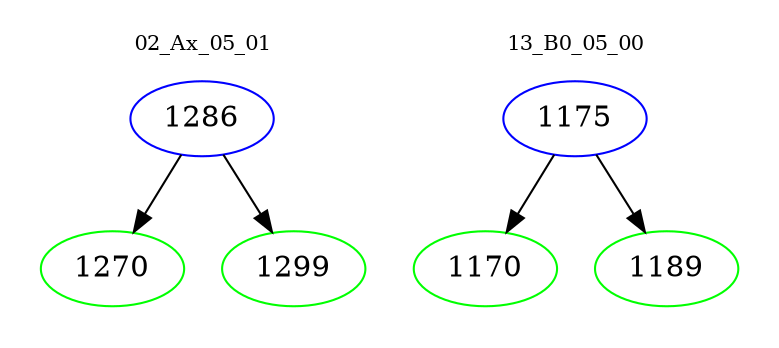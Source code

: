 digraph{
subgraph cluster_0 {
color = white
label = "02_Ax_05_01";
fontsize=10;
T0_1286 [label="1286", color="blue"]
T0_1286 -> T0_1270 [color="black"]
T0_1270 [label="1270", color="green"]
T0_1286 -> T0_1299 [color="black"]
T0_1299 [label="1299", color="green"]
}
subgraph cluster_1 {
color = white
label = "13_B0_05_00";
fontsize=10;
T1_1175 [label="1175", color="blue"]
T1_1175 -> T1_1170 [color="black"]
T1_1170 [label="1170", color="green"]
T1_1175 -> T1_1189 [color="black"]
T1_1189 [label="1189", color="green"]
}
}
